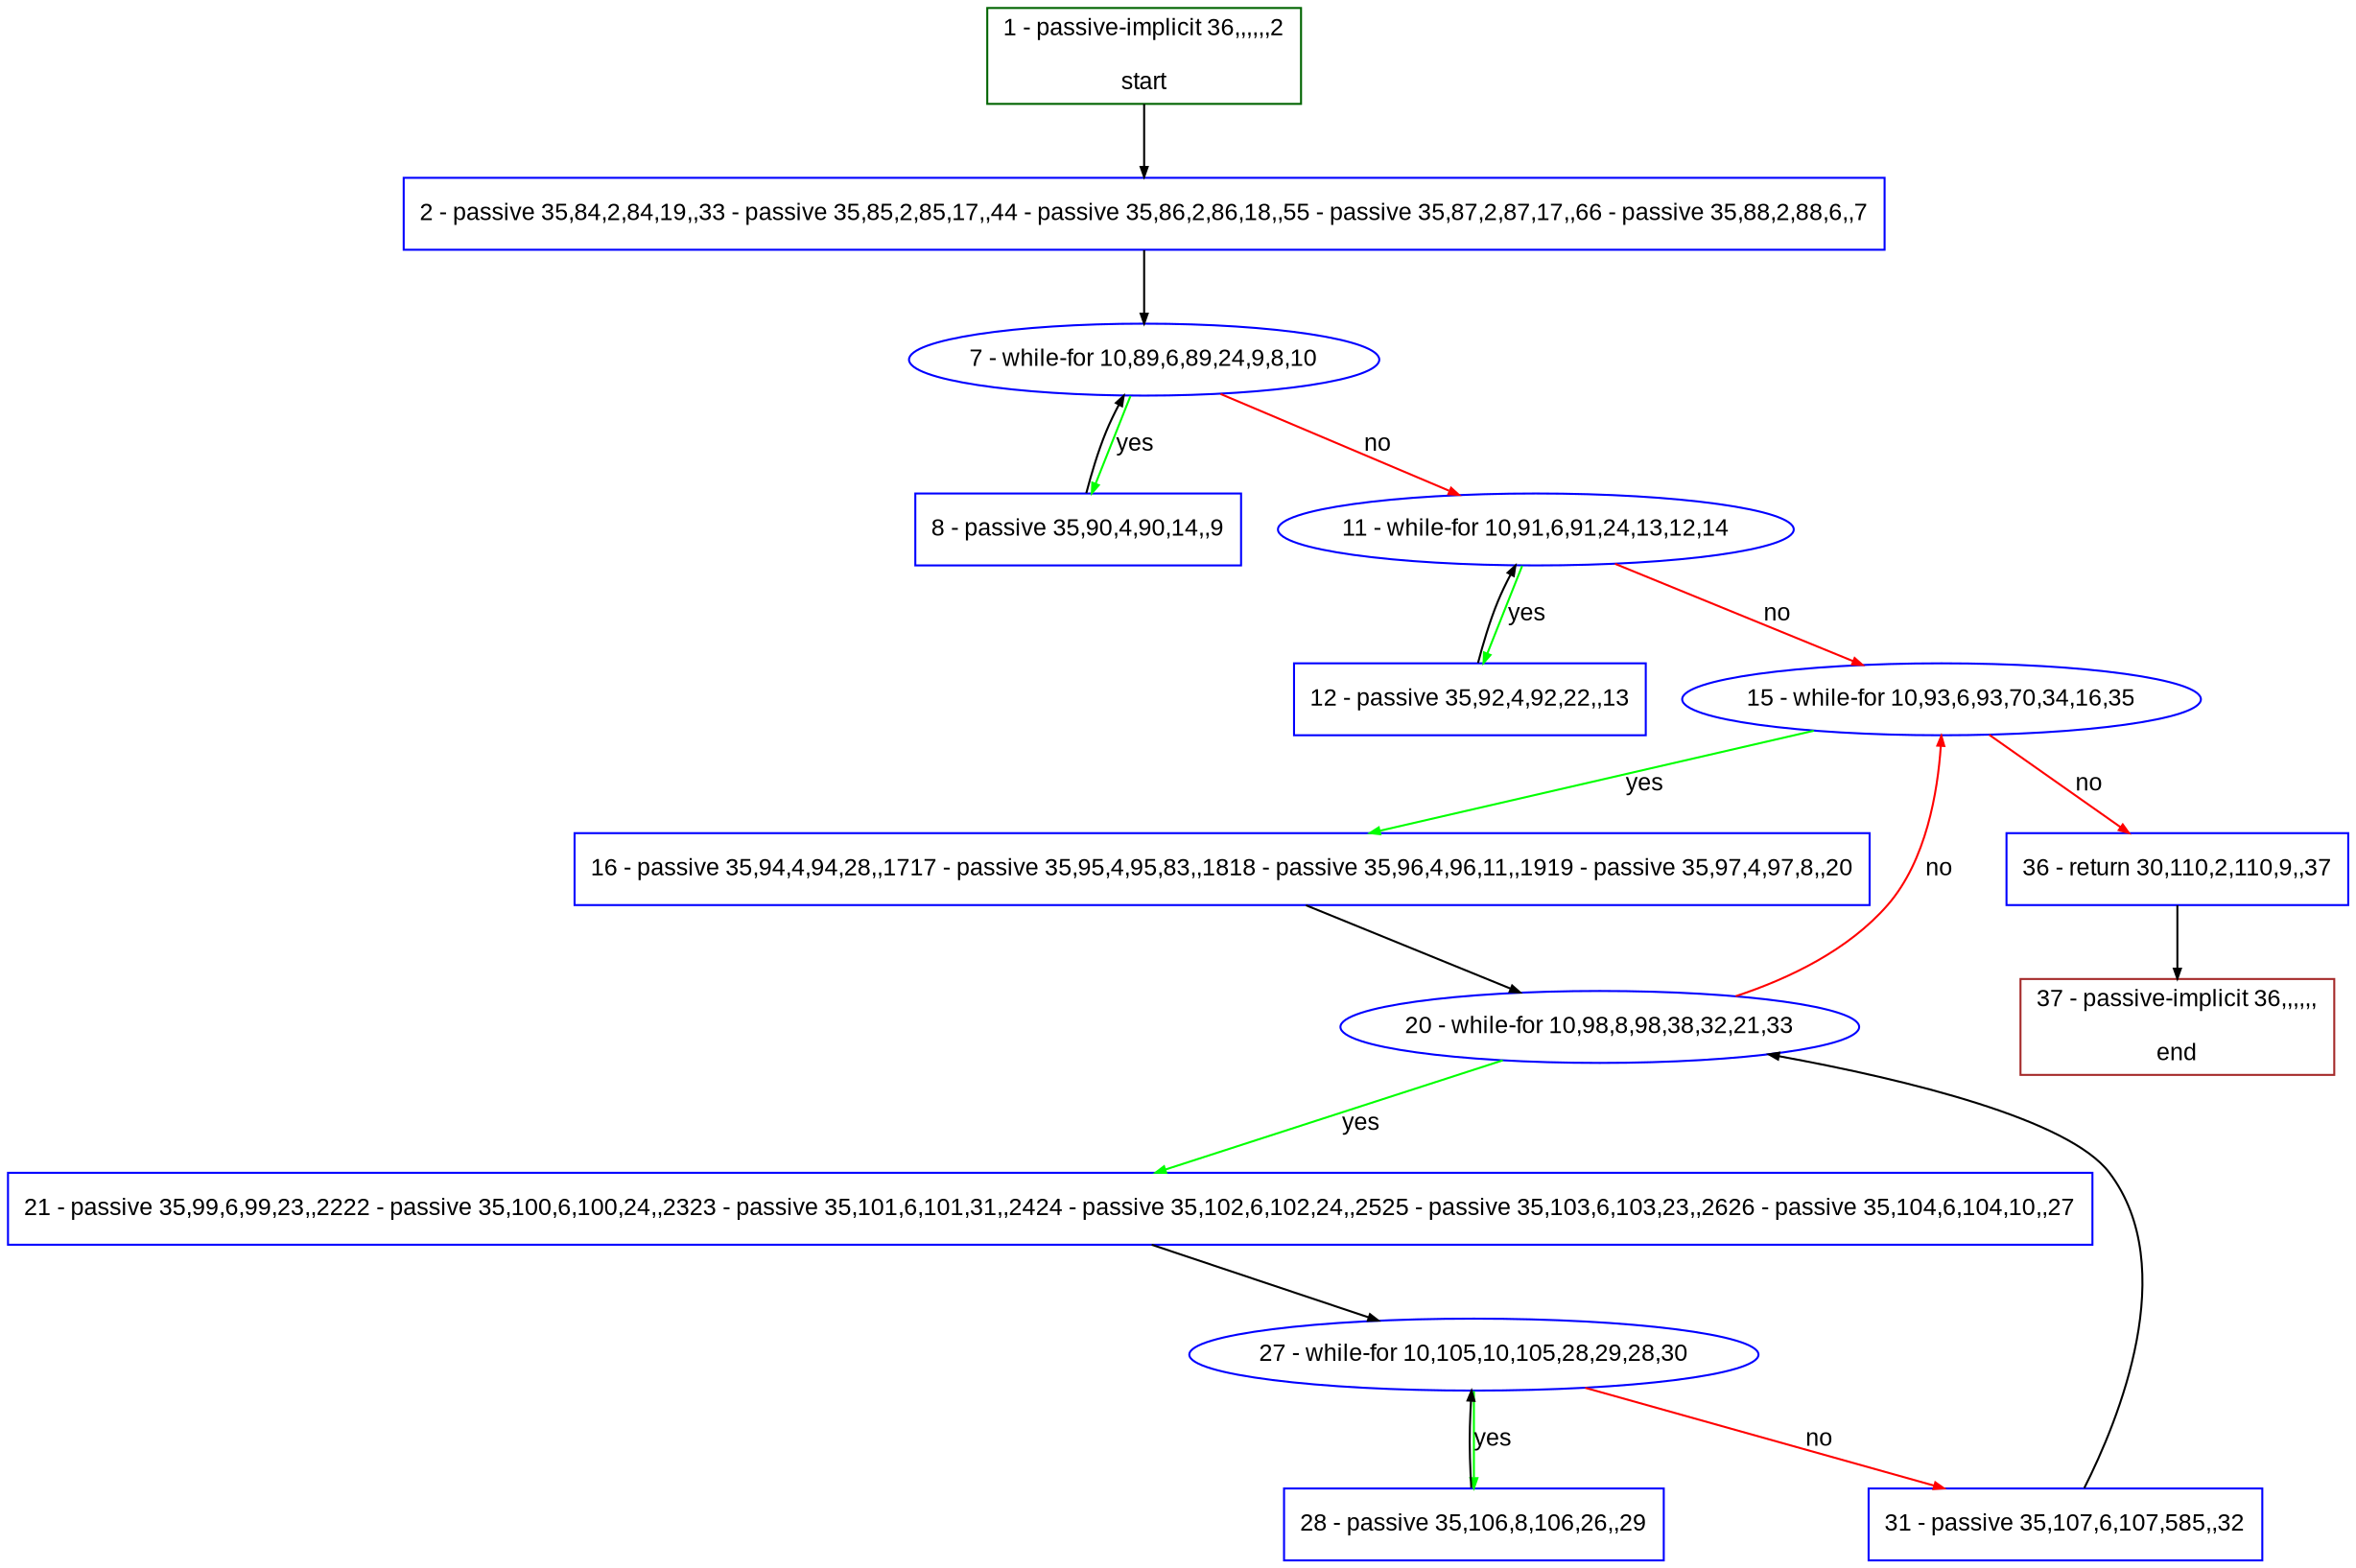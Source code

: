 digraph "" {
  graph [pack="true", label="", fontsize="12", packmode="clust", fontname="Arial", fillcolor="#FFFFCC", bgcolor="white", style="rounded,filled", compound="true"];
  node [node_initialized="no", label="", color="grey", fontsize="12", fillcolor="white", fontname="Arial", style="filled", shape="rectangle", compound="true", fixedsize="false"];
  edge [fontcolor="black", arrowhead="normal", arrowtail="none", arrowsize="0.5", ltail="", label="", color="black", fontsize="12", lhead="", fontname="Arial", dir="forward", compound="true"];
  __N1 [label="2 - passive 35,84,2,84,19,,33 - passive 35,85,2,85,17,,44 - passive 35,86,2,86,18,,55 - passive 35,87,2,87,17,,66 - passive 35,88,2,88,6,,7", color="#0000ff", fillcolor="#ffffff", style="filled", shape="box"];
  __N2 [label="1 - passive-implicit 36,,,,,,2\n\nstart", color="#006400", fillcolor="#ffffff", style="filled", shape="box"];
  __N3 [label="7 - while-for 10,89,6,89,24,9,8,10", color="#0000ff", fillcolor="#ffffff", style="filled", shape="oval"];
  __N4 [label="8 - passive 35,90,4,90,14,,9", color="#0000ff", fillcolor="#ffffff", style="filled", shape="box"];
  __N5 [label="11 - while-for 10,91,6,91,24,13,12,14", color="#0000ff", fillcolor="#ffffff", style="filled", shape="oval"];
  __N6 [label="12 - passive 35,92,4,92,22,,13", color="#0000ff", fillcolor="#ffffff", style="filled", shape="box"];
  __N7 [label="15 - while-for 10,93,6,93,70,34,16,35", color="#0000ff", fillcolor="#ffffff", style="filled", shape="oval"];
  __N8 [label="16 - passive 35,94,4,94,28,,1717 - passive 35,95,4,95,83,,1818 - passive 35,96,4,96,11,,1919 - passive 35,97,4,97,8,,20", color="#0000ff", fillcolor="#ffffff", style="filled", shape="box"];
  __N9 [label="36 - return 30,110,2,110,9,,37", color="#0000ff", fillcolor="#ffffff", style="filled", shape="box"];
  __N10 [label="20 - while-for 10,98,8,98,38,32,21,33", color="#0000ff", fillcolor="#ffffff", style="filled", shape="oval"];
  __N11 [label="21 - passive 35,99,6,99,23,,2222 - passive 35,100,6,100,24,,2323 - passive 35,101,6,101,31,,2424 - passive 35,102,6,102,24,,2525 - passive 35,103,6,103,23,,2626 - passive 35,104,6,104,10,,27", color="#0000ff", fillcolor="#ffffff", style="filled", shape="box"];
  __N12 [label="27 - while-for 10,105,10,105,28,29,28,30", color="#0000ff", fillcolor="#ffffff", style="filled", shape="oval"];
  __N13 [label="28 - passive 35,106,8,106,26,,29", color="#0000ff", fillcolor="#ffffff", style="filled", shape="box"];
  __N14 [label="31 - passive 35,107,6,107,585,,32", color="#0000ff", fillcolor="#ffffff", style="filled", shape="box"];
  __N15 [label="37 - passive-implicit 36,,,,,,\n\nend", color="#a52a2a", fillcolor="#ffffff", style="filled", shape="box"];
  __N2 -> __N1 [arrowhead="normal", arrowtail="none", color="#000000", label="", dir="forward"];
  __N1 -> __N3 [arrowhead="normal", arrowtail="none", color="#000000", label="", dir="forward"];
  __N3 -> __N4 [arrowhead="normal", arrowtail="none", color="#00ff00", label="yes", dir="forward"];
  __N4 -> __N3 [arrowhead="normal", arrowtail="none", color="#000000", label="", dir="forward"];
  __N3 -> __N5 [arrowhead="normal", arrowtail="none", color="#ff0000", label="no", dir="forward"];
  __N5 -> __N6 [arrowhead="normal", arrowtail="none", color="#00ff00", label="yes", dir="forward"];
  __N6 -> __N5 [arrowhead="normal", arrowtail="none", color="#000000", label="", dir="forward"];
  __N5 -> __N7 [arrowhead="normal", arrowtail="none", color="#ff0000", label="no", dir="forward"];
  __N7 -> __N8 [arrowhead="normal", arrowtail="none", color="#00ff00", label="yes", dir="forward"];
  __N7 -> __N9 [arrowhead="normal", arrowtail="none", color="#ff0000", label="no", dir="forward"];
  __N8 -> __N10 [arrowhead="normal", arrowtail="none", color="#000000", label="", dir="forward"];
  __N10 -> __N7 [arrowhead="normal", arrowtail="none", color="#ff0000", label="no", dir="forward"];
  __N10 -> __N11 [arrowhead="normal", arrowtail="none", color="#00ff00", label="yes", dir="forward"];
  __N11 -> __N12 [arrowhead="normal", arrowtail="none", color="#000000", label="", dir="forward"];
  __N12 -> __N13 [arrowhead="normal", arrowtail="none", color="#00ff00", label="yes", dir="forward"];
  __N13 -> __N12 [arrowhead="normal", arrowtail="none", color="#000000", label="", dir="forward"];
  __N12 -> __N14 [arrowhead="normal", arrowtail="none", color="#ff0000", label="no", dir="forward"];
  __N14 -> __N10 [arrowhead="normal", arrowtail="none", color="#000000", label="", dir="forward"];
  __N9 -> __N15 [arrowhead="normal", arrowtail="none", color="#000000", label="", dir="forward"];
}
